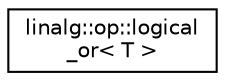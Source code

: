 digraph "Graphical Class Hierarchy"
{
  edge [fontname="Helvetica",fontsize="10",labelfontname="Helvetica",labelfontsize="10"];
  node [fontname="Helvetica",fontsize="10",shape=record];
  rankdir="LR";
  Node1 [label="linalg::op::logical\l_or\< T \>",height=0.2,width=0.4,color="black", fillcolor="white", style="filled",URL="$structlinalg_1_1op_1_1logical__or.html"];
}
